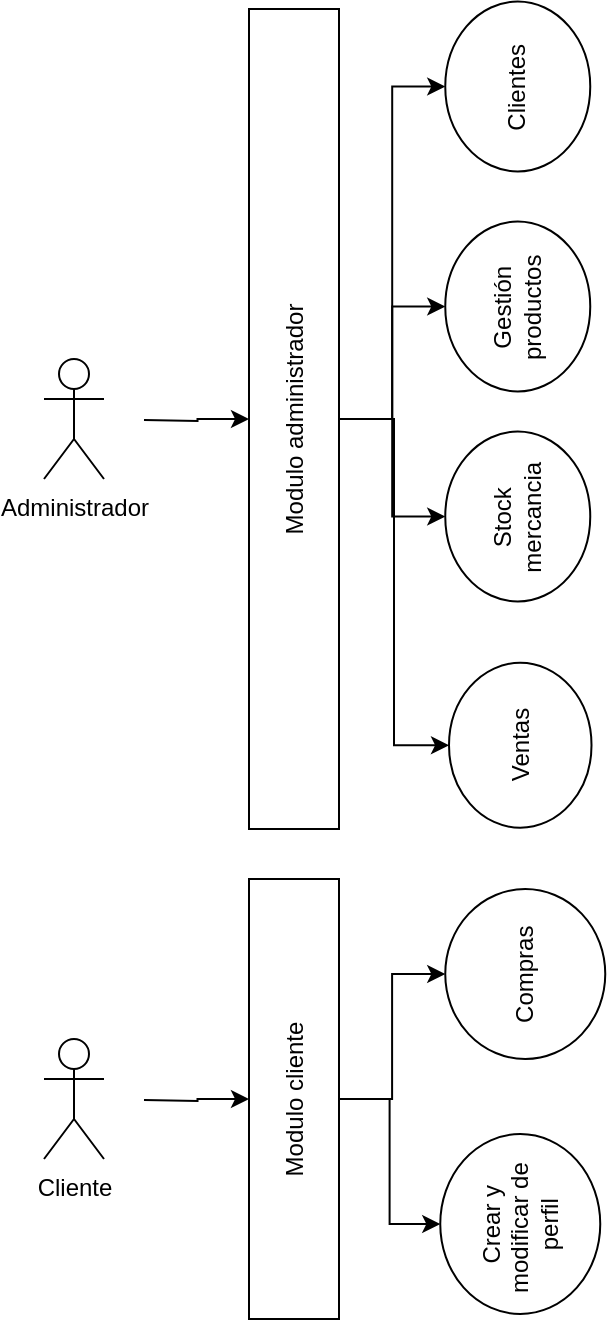 <mxfile version="15.1.3" type="device"><diagram id="W-XQXLJHZbOX5SsTBQV_" name="Page-1"><mxGraphModel dx="1240" dy="729" grid="1" gridSize="10" guides="1" tooltips="1" connect="1" arrows="1" fold="1" page="1" pageScale="1" pageWidth="850" pageHeight="1100" math="0" shadow="0"><root><mxCell id="0"/><mxCell id="1" parent="0"/><mxCell id="dMB4UPH-7gYZ06BSQY63-16" style="edgeStyle=orthogonalEdgeStyle;rounded=0;orthogonalLoop=1;jettySize=auto;html=1;entryX=0.5;entryY=0;entryDx=0;entryDy=0;" parent="1" target="dMB4UPH-7gYZ06BSQY63-13" edge="1"><mxGeometry relative="1" as="geometry"><mxPoint x="110" y="823" as="sourcePoint"/></mxGeometry></mxCell><object label="Cliente" id="_zYS7XQq4Jo1gfPbanx0-1"><mxCell style="shape=umlActor;verticalLabelPosition=bottom;verticalAlign=top;html=1;outlineConnect=0;" parent="1" vertex="1"><mxGeometry x="60" y="792.5" width="30" height="60" as="geometry"/></mxCell></object><mxCell id="dMB4UPH-7gYZ06BSQY63-19" style="edgeStyle=orthogonalEdgeStyle;rounded=0;orthogonalLoop=1;jettySize=auto;html=1;" parent="1" target="dMB4UPH-7gYZ06BSQY63-14" edge="1"><mxGeometry relative="1" as="geometry"><mxPoint x="110" y="483" as="sourcePoint"/></mxGeometry></mxCell><object label="Administrador" id="_zYS7XQq4Jo1gfPbanx0-2"><mxCell style="shape=umlActor;verticalLabelPosition=bottom;verticalAlign=top;html=1;outlineConnect=0;" parent="1" vertex="1"><mxGeometry x="60" y="452.5" width="30" height="60" as="geometry"/></mxCell></object><mxCell id="_zYS7XQq4Jo1gfPbanx0-9" value="Stock mercancia" style="ellipse;whiteSpace=wrap;html=1;rotation=-90;" parent="1" vertex="1"><mxGeometry x="254.38" y="495" width="85" height="72.5" as="geometry"/></mxCell><mxCell id="_zYS7XQq4Jo1gfPbanx0-15" value="Compras" style="ellipse;whiteSpace=wrap;html=1;rotation=-90;" parent="1" vertex="1"><mxGeometry x="258.13" y="720" width="85" height="80" as="geometry"/></mxCell><mxCell id="dMB4UPH-7gYZ06BSQY63-2" value="Gestión productos" style="ellipse;whiteSpace=wrap;html=1;rotation=-90;" parent="1" vertex="1"><mxGeometry x="254.38" y="390" width="85" height="72.5" as="geometry"/></mxCell><mxCell id="dMB4UPH-7gYZ06BSQY63-3" value="Crear y modificar de&amp;nbsp; perfil" style="ellipse;whiteSpace=wrap;html=1;rotation=-90;" parent="1" vertex="1"><mxGeometry x="253.13" y="845" width="90" height="80" as="geometry"/></mxCell><mxCell id="dMB4UPH-7gYZ06BSQY63-17" style="edgeStyle=orthogonalEdgeStyle;rounded=0;orthogonalLoop=1;jettySize=auto;html=1;" parent="1" source="dMB4UPH-7gYZ06BSQY63-13" target="_zYS7XQq4Jo1gfPbanx0-15" edge="1"><mxGeometry relative="1" as="geometry"/></mxCell><mxCell id="dMB4UPH-7gYZ06BSQY63-18" style="edgeStyle=orthogonalEdgeStyle;rounded=0;orthogonalLoop=1;jettySize=auto;html=1;entryX=0.5;entryY=0;entryDx=0;entryDy=0;" parent="1" source="dMB4UPH-7gYZ06BSQY63-13" target="dMB4UPH-7gYZ06BSQY63-3" edge="1"><mxGeometry relative="1" as="geometry"/></mxCell><mxCell id="dMB4UPH-7gYZ06BSQY63-13" value="Modulo cliente" style="rounded=0;whiteSpace=wrap;html=1;rotation=-90;" parent="1" vertex="1"><mxGeometry x="75" y="800" width="220" height="45" as="geometry"/></mxCell><mxCell id="dMB4UPH-7gYZ06BSQY63-20" style="edgeStyle=orthogonalEdgeStyle;rounded=0;orthogonalLoop=1;jettySize=auto;html=1;entryX=0.5;entryY=0;entryDx=0;entryDy=0;" parent="1" source="dMB4UPH-7gYZ06BSQY63-14" target="dMB4UPH-7gYZ06BSQY63-2" edge="1"><mxGeometry relative="1" as="geometry"/></mxCell><mxCell id="dMB4UPH-7gYZ06BSQY63-21" style="edgeStyle=orthogonalEdgeStyle;rounded=0;orthogonalLoop=1;jettySize=auto;html=1;entryX=0.5;entryY=0;entryDx=0;entryDy=0;" parent="1" source="dMB4UPH-7gYZ06BSQY63-14" target="_zYS7XQq4Jo1gfPbanx0-9" edge="1"><mxGeometry relative="1" as="geometry"/></mxCell><mxCell id="dMB4UPH-7gYZ06BSQY63-27" style="edgeStyle=orthogonalEdgeStyle;rounded=0;orthogonalLoop=1;jettySize=auto;html=1;entryX=0.5;entryY=0;entryDx=0;entryDy=0;" parent="1" source="dMB4UPH-7gYZ06BSQY63-14" target="dMB4UPH-7gYZ06BSQY63-15" edge="1"><mxGeometry relative="1" as="geometry"/></mxCell><mxCell id="dMB4UPH-7gYZ06BSQY63-29" style="edgeStyle=orthogonalEdgeStyle;rounded=0;orthogonalLoop=1;jettySize=auto;html=1;" parent="1" source="dMB4UPH-7gYZ06BSQY63-14" target="dMB4UPH-7gYZ06BSQY63-28" edge="1"><mxGeometry relative="1" as="geometry"/></mxCell><mxCell id="dMB4UPH-7gYZ06BSQY63-14" value="Modulo administrador" style="rounded=0;whiteSpace=wrap;html=1;rotation=-90;" parent="1" vertex="1"><mxGeometry x="-20" y="460" width="410" height="45" as="geometry"/></mxCell><mxCell id="dMB4UPH-7gYZ06BSQY63-15" value="Ventas" style="ellipse;whiteSpace=wrap;html=1;rotation=-90;" parent="1" vertex="1"><mxGeometry x="256.88" y="610" width="82.5" height="71.25" as="geometry"/></mxCell><mxCell id="dMB4UPH-7gYZ06BSQY63-28" value="Clientes" style="ellipse;whiteSpace=wrap;html=1;rotation=-90;" parent="1" vertex="1"><mxGeometry x="254.38" y="280" width="85" height="72.5" as="geometry"/></mxCell></root></mxGraphModel></diagram></mxfile>